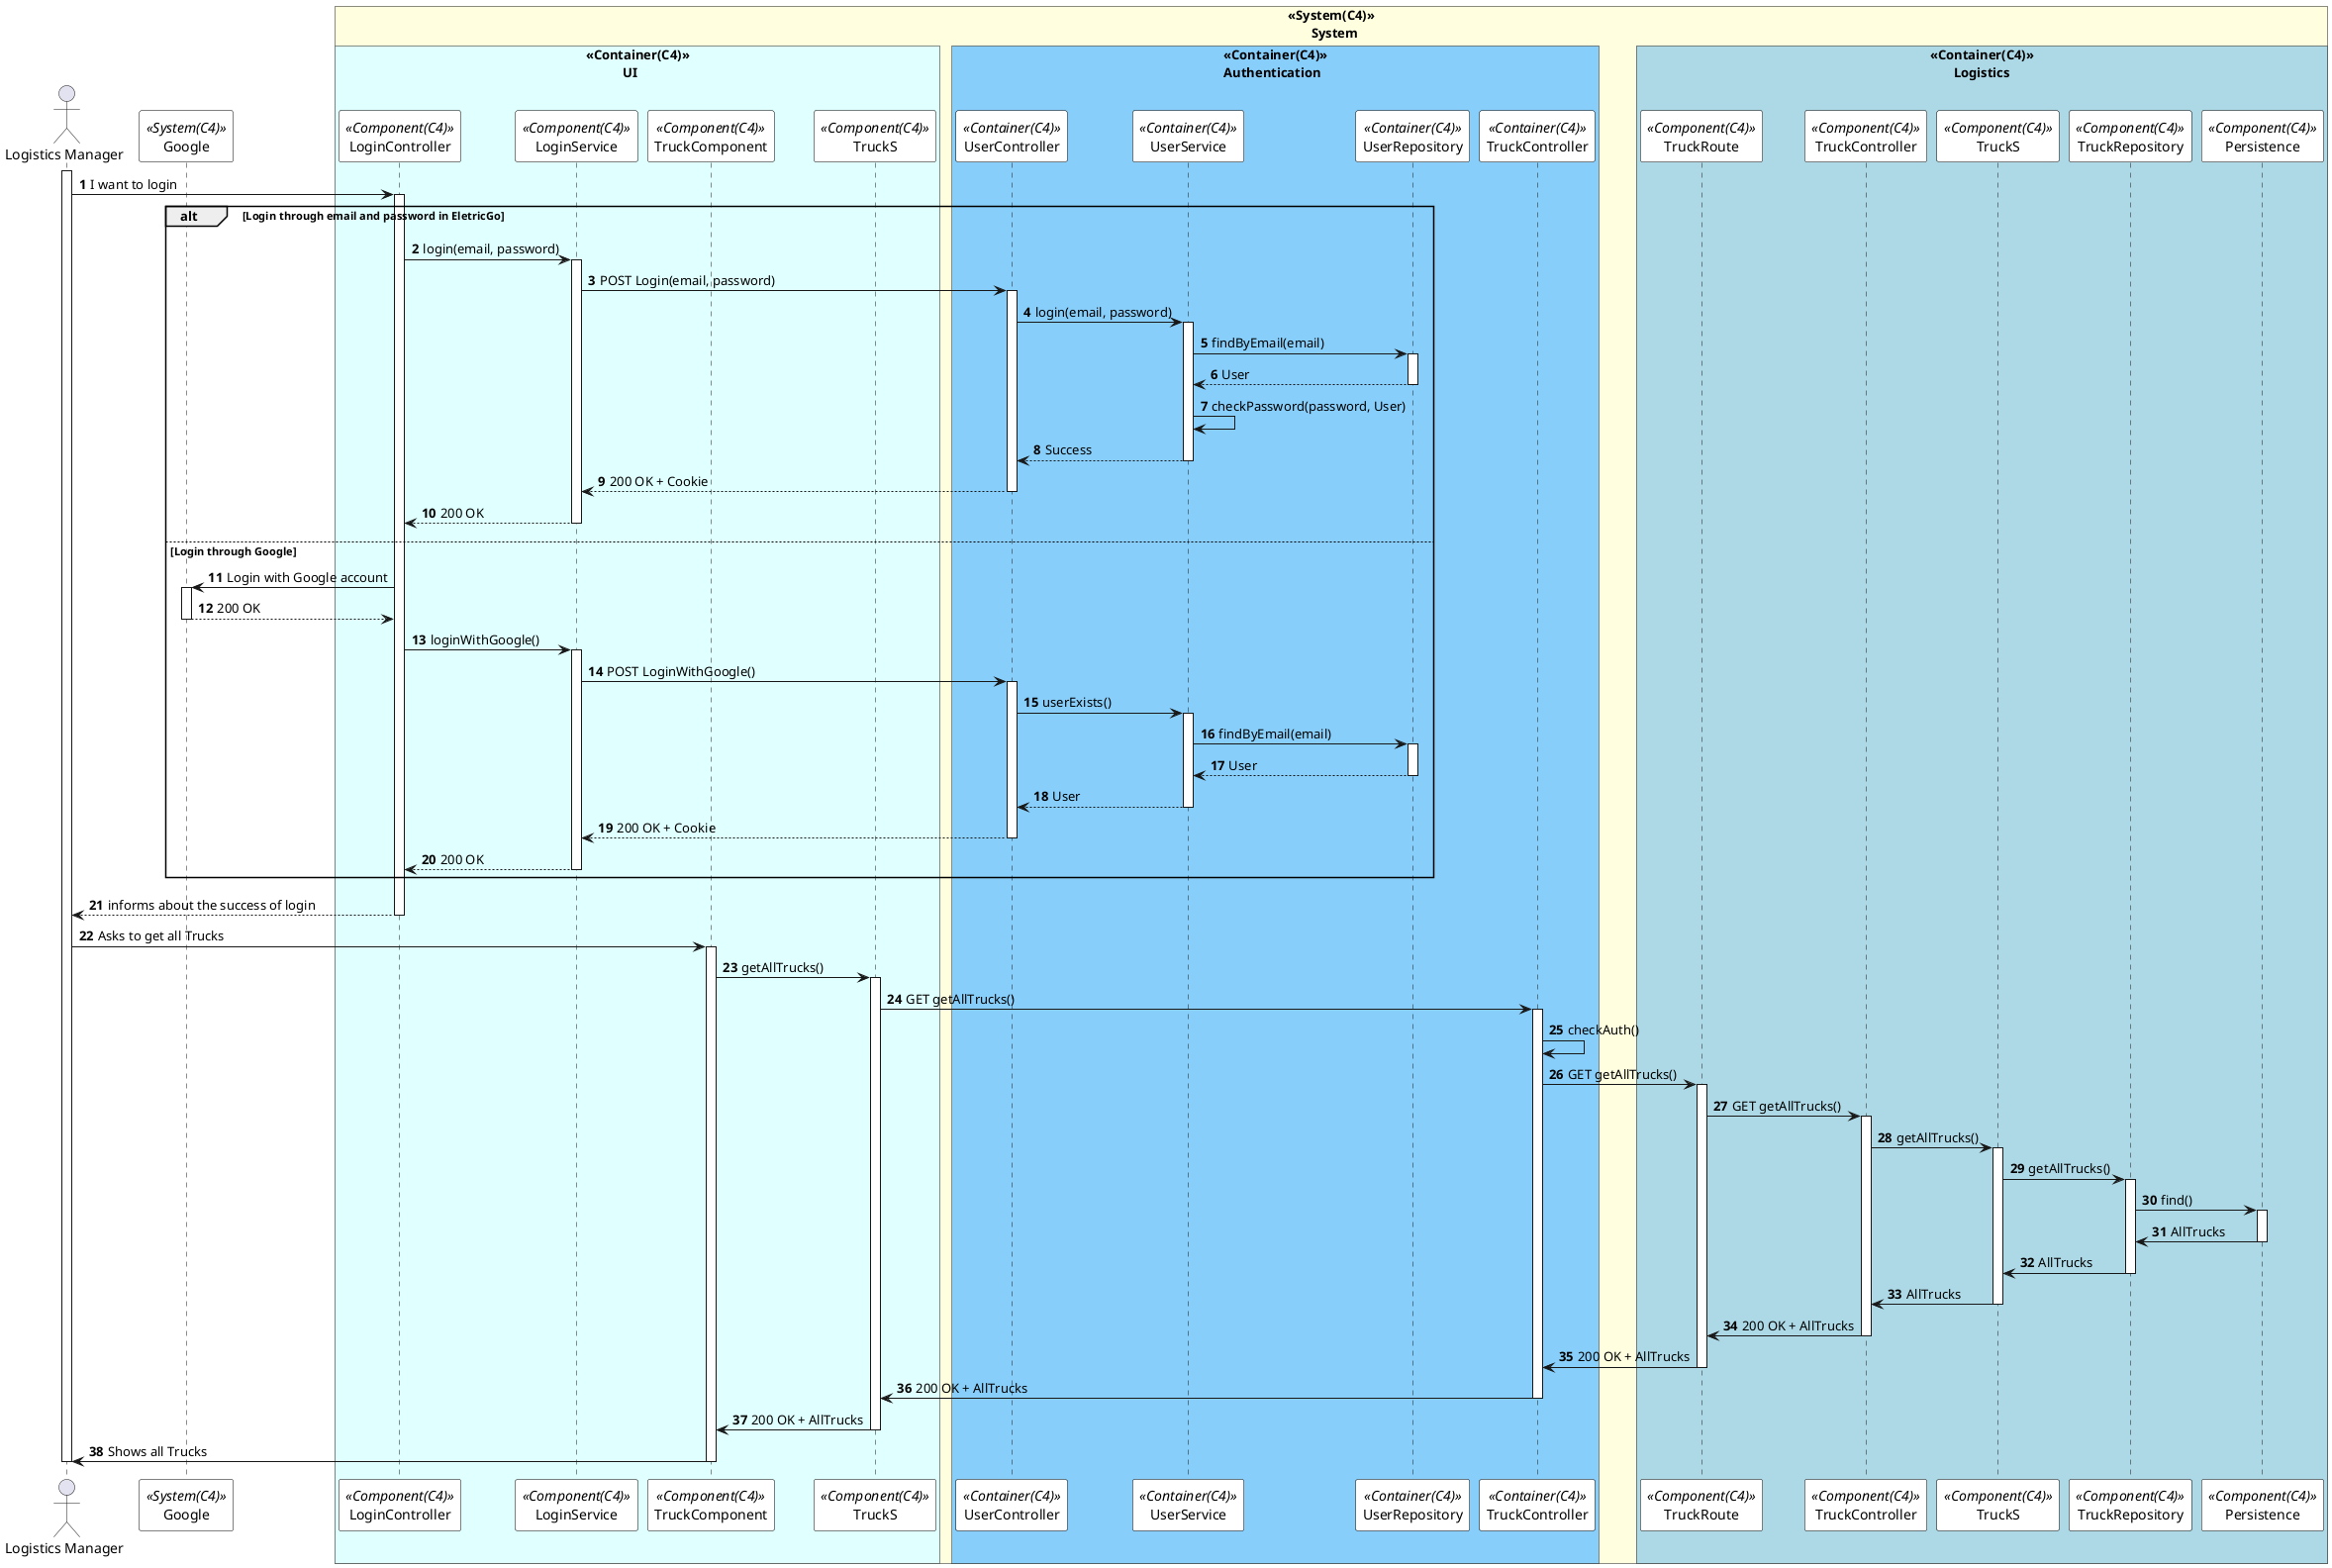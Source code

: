 @startuml getAllTrucksSD

autonumber
!pragma teoz true

skinparam sequence {
ParticipantBorderColor black
ParticipantBackgroundColor white
}

actor "Logistics Manager" as manager

participant Google as Google <<System(C4)>>
box "<<System(C4)>>\n       System" #LightYellow
    box "<<Container(C4)>>\n           UI" #LightCyan
        
        participant LoginController as LoginC <<Component(C4)>>
        participant LoginService as LoginS <<Component(C4)>>
    
    
    
        participant TruckComponent as TruckC <<Component(C4)>>
        participant TruckS as TruckS <<Component(C4)>>
        

    end box

    box "<<Container(C4)>>\nAuthentication" #LightSkyBlue

        participant UserController as UserCTRL <<Container(C4)>> 
        participant UserService as UserServ <<Container(C4)>> 
        participant UserRepository as UserRepo <<Container(C4)>> 

        participant TruckController as TruckCTRL <<Container(C4)>>

    end box
    box "<<Container(C4)>>\n       Logistics" #LightBlue
        participant TruckRoute as Route <<Component(C4)>>
        participant TruckController as Controller <<Component(C4)>>
        participant TruckS as Service <<Component(C4)>>
        participant TruckRepository as Repository <<Component(C4)>>
        participant Persistence as Persistence <<Component(C4)>>
    end box

end box


activate manager
manager->LoginC: I want to login
activate LoginC

alt Login through email and password in EletricGo


    LoginC -> LoginS: login(email, password)
    activate LoginS
    LoginS -> UserCTRL: POST Login(email, password)
    activate UserCTRL

    UserCTRL -> UserServ: login(email, password)
    activate UserServ
    UserServ -> UserRepo: findByEmail(email)
    activate UserRepo
    UserRepo --> UserServ: User
    deactivate UserRepo
    UserServ -> UserServ: checkPassword(password, User)
    UserServ --> UserCTRL: Success
    deactivate UserServ


    UserCTRL --> LoginS: 200 OK + Cookie
    deactivate UserCTRL

    LoginS --> LoginC: 200 OK
    deactivate LoginS

else Login through Google

    LoginC -> Google: Login with Google account
    activate Google
    Google --> LoginC: 200 OK
    deactivate Google
    LoginC -> LoginS: loginWithGoogle()
    activate LoginS
    LoginS -> UserCTRL: POST LoginWithGoogle()
    activate UserCTRL
    UserCTRL -> UserServ: userExists()
    activate UserServ
    UserServ -> UserRepo: findByEmail(email)
    activate UserRepo
    UserRepo --> UserServ: User
    deactivate UserRepo
    UserServ --> UserCTRL: User
    deactivate UserServ
    UserCTRL --> LoginS: 200 OK + Cookie
    deactivate UserCTRL
    LoginS --> LoginC: 200 OK
    deactivate LoginS

    deactivate Google

end



LoginC --> manager: informs about the success of login
deactivate LoginC


manager -> TruckC: Asks to get all Trucks
activate TruckC
TruckC -> TruckS: getAllTrucks()
activate TruckS
TruckS -> TruckCTRL: GET getAllTrucks()
activate TruckCTRL
TruckCTRL -> TruckCTRL: checkAuth()
TruckCTRL -> Route: GET getAllTrucks()
activate Route
Route -> Controller: GET getAllTrucks()
activate Controller



Controller -> Service: getAllTrucks()
activate Service

Service -> Repository: getAllTrucks()
activate Repository
Repository -> Persistence: find()
activate Persistence



Persistence -> Repository: AllTrucks
deactivate Persistence
Repository->Service: AllTrucks
deactivate Repository

Service -> Controller: AllTrucks
deactivate Service
Controller->Route: 200 OK + AllTrucks
deactivate Controller
Route->TruckCTRL: 200 OK + AllTrucks
deactivate Route
TruckCTRL->TruckS: 200 OK + AllTrucks
deactivate TruckCTRL
TruckS->TruckC: 200 OK + AllTrucks
deactivate TruckS
TruckC->manager: Shows all Trucks
deactivate TruckC
deactivate manager


@enduml